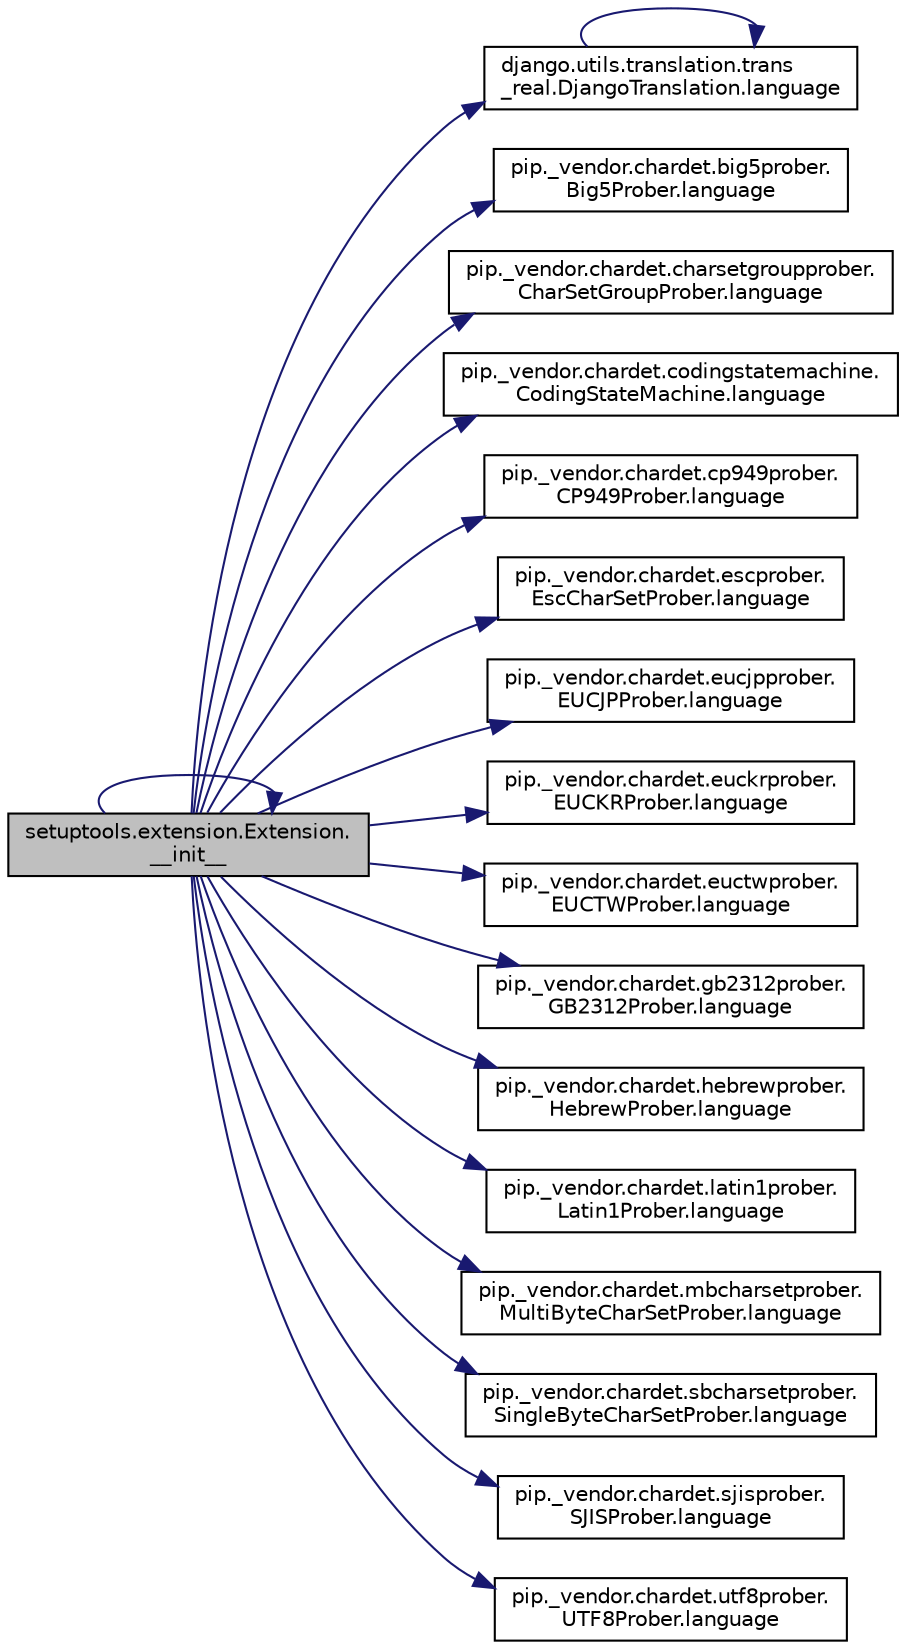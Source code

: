 digraph "setuptools.extension.Extension.__init__"
{
 // LATEX_PDF_SIZE
  edge [fontname="Helvetica",fontsize="10",labelfontname="Helvetica",labelfontsize="10"];
  node [fontname="Helvetica",fontsize="10",shape=record];
  rankdir="LR";
  Node1 [label="setuptools.extension.Extension.\l__init__",height=0.2,width=0.4,color="black", fillcolor="grey75", style="filled", fontcolor="black",tooltip=" "];
  Node1 -> Node1 [color="midnightblue",fontsize="10",style="solid",fontname="Helvetica"];
  Node1 -> Node2 [color="midnightblue",fontsize="10",style="solid",fontname="Helvetica"];
  Node2 [label="django.utils.translation.trans\l_real.DjangoTranslation.language",height=0.2,width=0.4,color="black", fillcolor="white", style="filled",URL="$d1/d65/classdjango_1_1utils_1_1translation_1_1trans__real_1_1_django_translation.html#a6d4c88bce8da55b9f290bceb1ac53bab",tooltip=" "];
  Node2 -> Node2 [color="midnightblue",fontsize="10",style="solid",fontname="Helvetica"];
  Node1 -> Node3 [color="midnightblue",fontsize="10",style="solid",fontname="Helvetica"];
  Node3 [label="pip._vendor.chardet.big5prober.\lBig5Prober.language",height=0.2,width=0.4,color="black", fillcolor="white", style="filled",URL="$d3/d97/classpip_1_1__vendor_1_1chardet_1_1big5prober_1_1_big5_prober.html#afd9d15354d56e820245fa4567abfae51",tooltip=" "];
  Node1 -> Node4 [color="midnightblue",fontsize="10",style="solid",fontname="Helvetica"];
  Node4 [label="pip._vendor.chardet.charsetgroupprober.\lCharSetGroupProber.language",height=0.2,width=0.4,color="black", fillcolor="white", style="filled",URL="$d5/d8f/classpip_1_1__vendor_1_1chardet_1_1charsetgroupprober_1_1_char_set_group_prober.html#abf98124d05d0bb98c439b1fca791bd3f",tooltip=" "];
  Node1 -> Node5 [color="midnightblue",fontsize="10",style="solid",fontname="Helvetica"];
  Node5 [label="pip._vendor.chardet.codingstatemachine.\lCodingStateMachine.language",height=0.2,width=0.4,color="black", fillcolor="white", style="filled",URL="$d8/d67/classpip_1_1__vendor_1_1chardet_1_1codingstatemachine_1_1_coding_state_machine.html#a614d534b5c14959315e4b64155104567",tooltip=" "];
  Node1 -> Node6 [color="midnightblue",fontsize="10",style="solid",fontname="Helvetica"];
  Node6 [label="pip._vendor.chardet.cp949prober.\lCP949Prober.language",height=0.2,width=0.4,color="black", fillcolor="white", style="filled",URL="$d8/d7e/classpip_1_1__vendor_1_1chardet_1_1cp949prober_1_1_c_p949_prober.html#ac8fe448002c774b4ff5d8b7f0332fbb3",tooltip=" "];
  Node1 -> Node7 [color="midnightblue",fontsize="10",style="solid",fontname="Helvetica"];
  Node7 [label="pip._vendor.chardet.escprober.\lEscCharSetProber.language",height=0.2,width=0.4,color="black", fillcolor="white", style="filled",URL="$d9/d37/classpip_1_1__vendor_1_1chardet_1_1escprober_1_1_esc_char_set_prober.html#a1768393ac33fa52ebdce13a8a471e2a5",tooltip=" "];
  Node1 -> Node8 [color="midnightblue",fontsize="10",style="solid",fontname="Helvetica"];
  Node8 [label="pip._vendor.chardet.eucjpprober.\lEUCJPProber.language",height=0.2,width=0.4,color="black", fillcolor="white", style="filled",URL="$dd/d73/classpip_1_1__vendor_1_1chardet_1_1eucjpprober_1_1_e_u_c_j_p_prober.html#aed402fd71c8687729cf8545f2b10102a",tooltip=" "];
  Node1 -> Node9 [color="midnightblue",fontsize="10",style="solid",fontname="Helvetica"];
  Node9 [label="pip._vendor.chardet.euckrprober.\lEUCKRProber.language",height=0.2,width=0.4,color="black", fillcolor="white", style="filled",URL="$d3/d98/classpip_1_1__vendor_1_1chardet_1_1euckrprober_1_1_e_u_c_k_r_prober.html#ae0af5ccf866ab59e7d7547b00f75d200",tooltip=" "];
  Node1 -> Node10 [color="midnightblue",fontsize="10",style="solid",fontname="Helvetica"];
  Node10 [label="pip._vendor.chardet.euctwprober.\lEUCTWProber.language",height=0.2,width=0.4,color="black", fillcolor="white", style="filled",URL="$d2/d8f/classpip_1_1__vendor_1_1chardet_1_1euctwprober_1_1_e_u_c_t_w_prober.html#aabf34a5568ac9527ce72e36254031795",tooltip=" "];
  Node1 -> Node11 [color="midnightblue",fontsize="10",style="solid",fontname="Helvetica"];
  Node11 [label="pip._vendor.chardet.gb2312prober.\lGB2312Prober.language",height=0.2,width=0.4,color="black", fillcolor="white", style="filled",URL="$d8/d05/classpip_1_1__vendor_1_1chardet_1_1gb2312prober_1_1_g_b2312_prober.html#a4eecf0514f79e6fa01e511d8344c1111",tooltip=" "];
  Node1 -> Node12 [color="midnightblue",fontsize="10",style="solid",fontname="Helvetica"];
  Node12 [label="pip._vendor.chardet.hebrewprober.\lHebrewProber.language",height=0.2,width=0.4,color="black", fillcolor="white", style="filled",URL="$db/db2/classpip_1_1__vendor_1_1chardet_1_1hebrewprober_1_1_hebrew_prober.html#a0ebc7c3d6a351f58682178da11ec421c",tooltip=" "];
  Node1 -> Node13 [color="midnightblue",fontsize="10",style="solid",fontname="Helvetica"];
  Node13 [label="pip._vendor.chardet.latin1prober.\lLatin1Prober.language",height=0.2,width=0.4,color="black", fillcolor="white", style="filled",URL="$d6/d9c/classpip_1_1__vendor_1_1chardet_1_1latin1prober_1_1_latin1_prober.html#a1df41411b438778c9d2253835ef046b6",tooltip=" "];
  Node1 -> Node14 [color="midnightblue",fontsize="10",style="solid",fontname="Helvetica"];
  Node14 [label="pip._vendor.chardet.mbcharsetprober.\lMultiByteCharSetProber.language",height=0.2,width=0.4,color="black", fillcolor="white", style="filled",URL="$df/d40/classpip_1_1__vendor_1_1chardet_1_1mbcharsetprober_1_1_multi_byte_char_set_prober.html#aa1f7851ce3bf7ad59164bfa41285a3a4",tooltip=" "];
  Node1 -> Node15 [color="midnightblue",fontsize="10",style="solid",fontname="Helvetica"];
  Node15 [label="pip._vendor.chardet.sbcharsetprober.\lSingleByteCharSetProber.language",height=0.2,width=0.4,color="black", fillcolor="white", style="filled",URL="$d1/d89/classpip_1_1__vendor_1_1chardet_1_1sbcharsetprober_1_1_single_byte_char_set_prober.html#ad86bfea350cea90d3e0d3c9aeb5a5834",tooltip=" "];
  Node1 -> Node16 [color="midnightblue",fontsize="10",style="solid",fontname="Helvetica"];
  Node16 [label="pip._vendor.chardet.sjisprober.\lSJISProber.language",height=0.2,width=0.4,color="black", fillcolor="white", style="filled",URL="$dc/dba/classpip_1_1__vendor_1_1chardet_1_1sjisprober_1_1_s_j_i_s_prober.html#a8365c10e80d3a5ae5bbdf036335ff219",tooltip=" "];
  Node1 -> Node17 [color="midnightblue",fontsize="10",style="solid",fontname="Helvetica"];
  Node17 [label="pip._vendor.chardet.utf8prober.\lUTF8Prober.language",height=0.2,width=0.4,color="black", fillcolor="white", style="filled",URL="$d7/d49/classpip_1_1__vendor_1_1chardet_1_1utf8prober_1_1_u_t_f8_prober.html#a0ca12107b57022c80e8de6573fb6f692",tooltip=" "];
}

